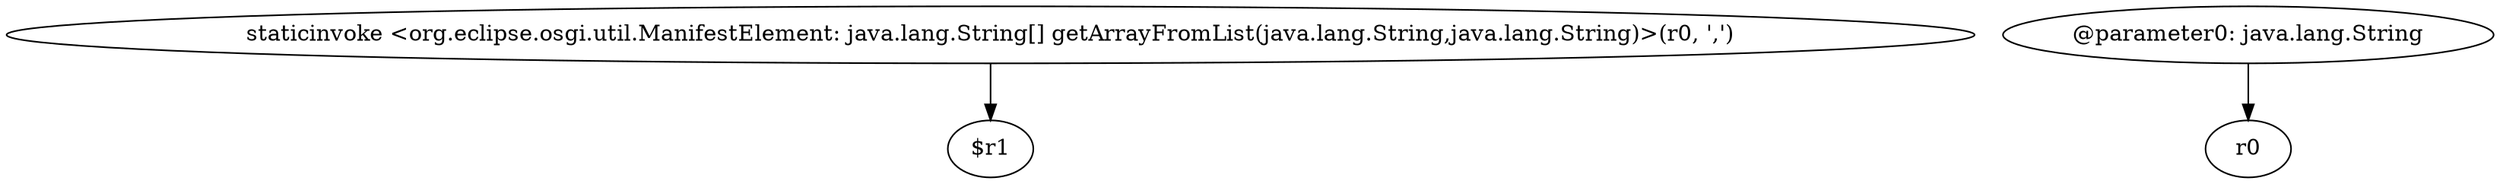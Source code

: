 digraph g {
0[label="staticinvoke <org.eclipse.osgi.util.ManifestElement: java.lang.String[] getArrayFromList(java.lang.String,java.lang.String)>(r0, ',')"]
1[label="$r1"]
0->1[label=""]
2[label="@parameter0: java.lang.String"]
3[label="r0"]
2->3[label=""]
}